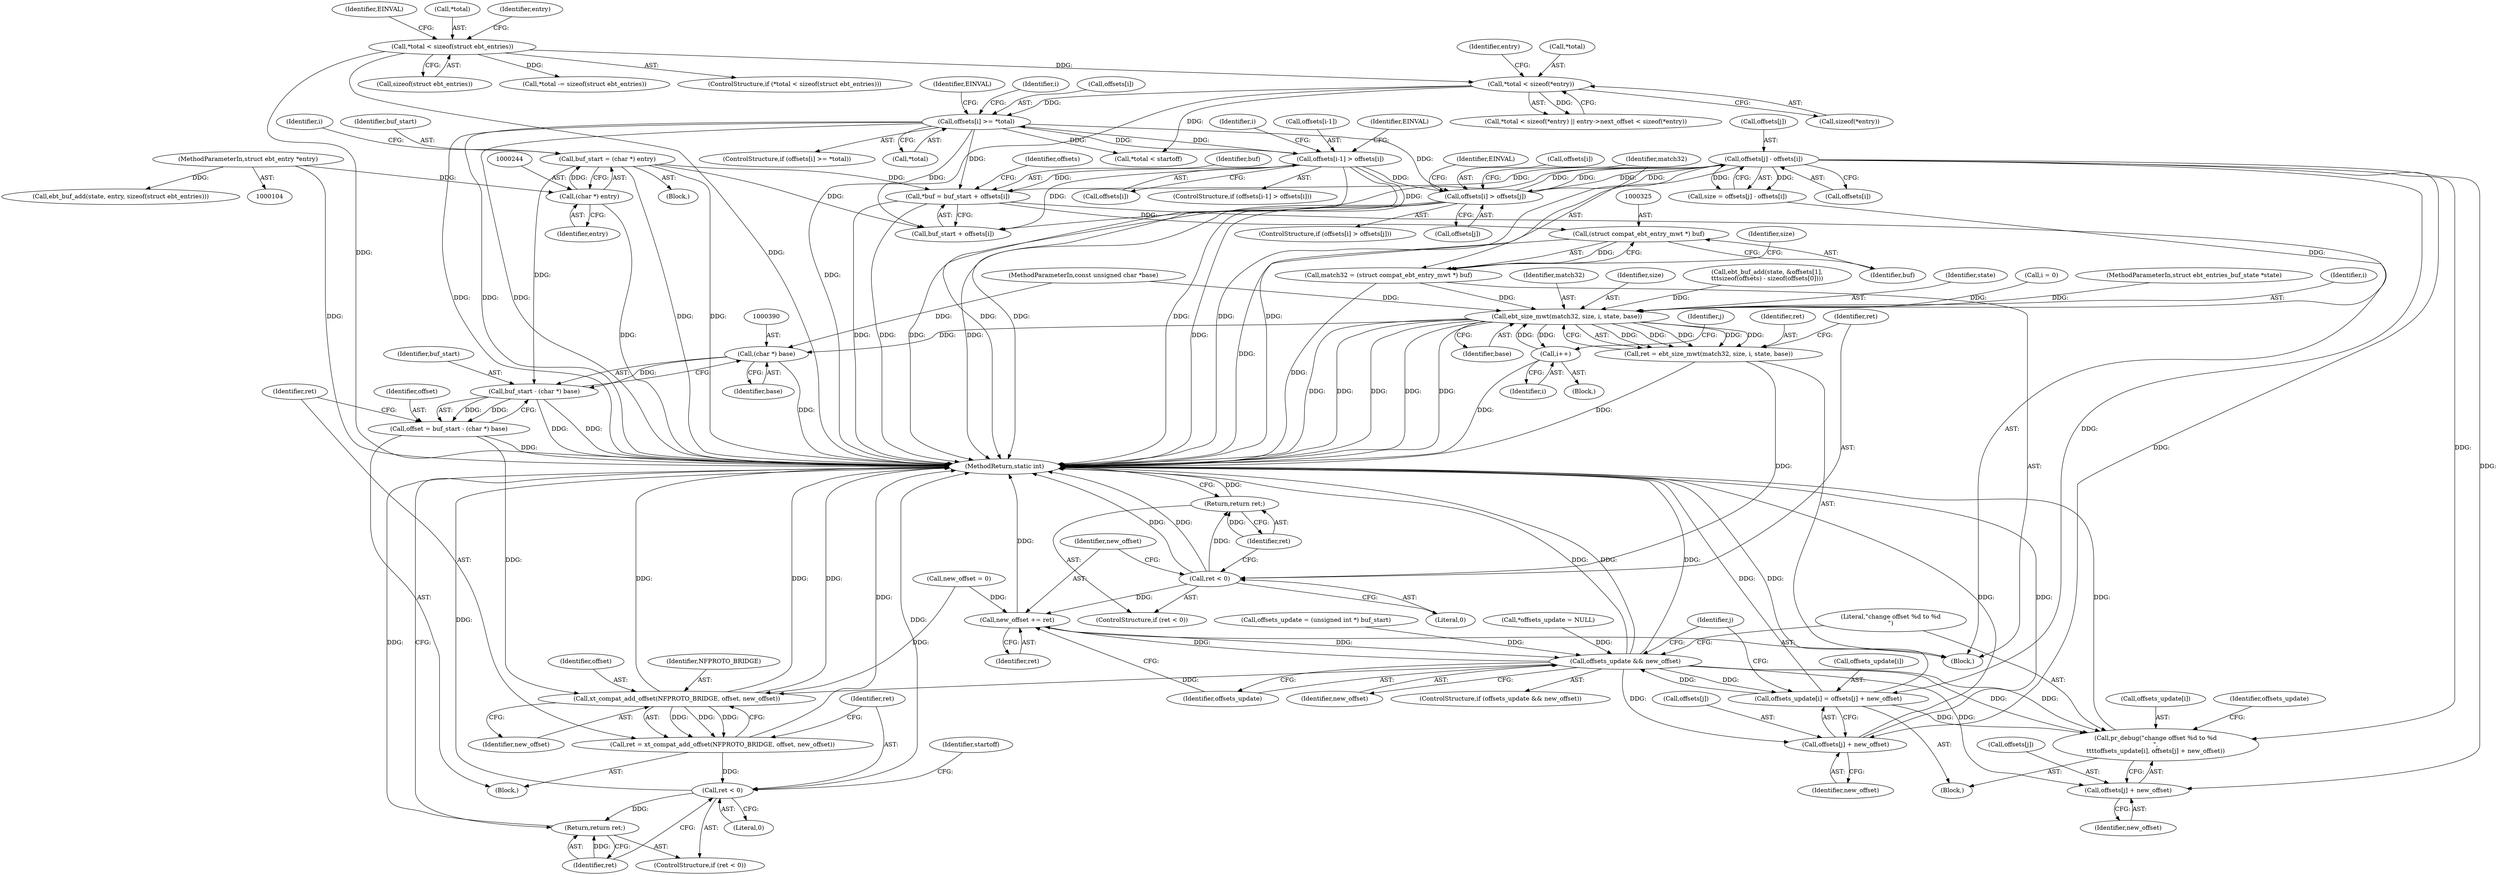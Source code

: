 digraph "0_linux_b71812168571fa55e44cdd0254471331b9c4c4c6_0@integer" {
"1000304" [label="(Call,*buf = buf_start + offsets[i])"];
"1000241" [label="(Call,buf_start = (char *) entry)"];
"1000243" [label="(Call,(char *) entry)"];
"1000105" [label="(MethodParameterIn,struct ebt_entry *entry)"];
"1000329" [label="(Call,offsets[j] - offsets[i])"];
"1000312" [label="(Call,offsets[i] > offsets[j])"];
"1000257" [label="(Call,offsets[i] >= *total)"];
"1000272" [label="(Call,offsets[i-1] > offsets[i])"];
"1000152" [label="(Call,*total < sizeof(*entry))"];
"1000125" [label="(Call,*total < sizeof(struct ebt_entries))"];
"1000324" [label="(Call,(struct compat_ebt_entry_mwt *) buf)"];
"1000322" [label="(Call,match32 = (struct compat_ebt_entry_mwt *) buf)"];
"1000338" [label="(Call,ebt_size_mwt(match32, size, i, state, base))"];
"1000298" [label="(Call,i++)"];
"1000336" [label="(Call,ret = ebt_size_mwt(match32, size, i, state, base))"];
"1000345" [label="(Call,ret < 0)"];
"1000348" [label="(Return,return ret;)"];
"1000350" [label="(Call,new_offset += ret)"];
"1000354" [label="(Call,offsets_update && new_offset)"];
"1000358" [label="(Call,pr_debug(\"change offset %d to %d\n\",\n\t\t\t\toffsets_update[i], offsets[j] + new_offset))"];
"1000363" [label="(Call,offsets[j] + new_offset)"];
"1000368" [label="(Call,offsets_update[i] = offsets[j] + new_offset)"];
"1000372" [label="(Call,offsets[j] + new_offset)"];
"1000394" [label="(Call,xt_compat_add_offset(NFPROTO_BRIDGE, offset, new_offset))"];
"1000392" [label="(Call,ret = xt_compat_add_offset(NFPROTO_BRIDGE, offset, new_offset))"];
"1000399" [label="(Call,ret < 0)"];
"1000402" [label="(Return,return ret;)"];
"1000389" [label="(Call,(char *) base)"];
"1000387" [label="(Call,buf_start - (char *) base)"];
"1000385" [label="(Call,offset = buf_start - (char *) base)"];
"1000345" [label="(Call,ret < 0)"];
"1000340" [label="(Identifier,size)"];
"1000132" [label="(Identifier,EINVAL)"];
"1000105" [label="(MethodParameterIn,struct ebt_entry *entry)"];
"1000268" [label="(Identifier,i)"];
"1000248" [label="(Identifier,i)"];
"1000314" [label="(Identifier,offsets)"];
"1000242" [label="(Identifier,buf_start)"];
"1000271" [label="(ControlStructure,if (offsets[i-1] > offsets[i]))"];
"1000351" [label="(Identifier,new_offset)"];
"1000215" [label="(Call,offsets_update = (unsigned int *) buf_start)"];
"1000388" [label="(Identifier,buf_start)"];
"1000397" [label="(Identifier,new_offset)"];
"1000355" [label="(Identifier,offsets_update)"];
"1000403" [label="(Identifier,ret)"];
"1000311" [label="(ControlStructure,if (offsets[i] > offsets[j]))"];
"1000321" [label="(Identifier,EINVAL)"];
"1000256" [label="(ControlStructure,if (offsets[i] >= *total))"];
"1000152" [label="(Call,*total < sizeof(*entry))"];
"1000368" [label="(Call,offsets_update[i] = offsets[j] + new_offset)"];
"1000387" [label="(Call,buf_start - (char *) base)"];
"1000243" [label="(Call,(char *) entry)"];
"1000316" [label="(Call,offsets[j])"];
"1000367" [label="(Identifier,new_offset)"];
"1000222" [label="(Call,ebt_buf_add(state, &offsets[1],\n\t\t\tsizeof(offsets) - sizeof(offsets[0])))"];
"1000342" [label="(Identifier,state)"];
"1000126" [label="(Call,*total)"];
"1000151" [label="(Call,*total < sizeof(*entry) || entry->next_offset < sizeof(*entry))"];
"1000313" [label="(Call,offsets[i])"];
"1000360" [label="(Call,offsets_update[i])"];
"1000372" [label="(Call,offsets[j] + new_offset)"];
"1000326" [label="(Identifier,buf)"];
"1000145" [label="(Call,ebt_buf_add(state, entry, sizeof(struct ebt_entries)))"];
"1000106" [label="(MethodParameterIn,const unsigned char *base)"];
"1000359" [label="(Literal,\"change offset %d to %d\n\")"];
"1000401" [label="(Literal,0)"];
"1000357" [label="(Block,)"];
"1000356" [label="(Identifier,new_offset)"];
"1000304" [label="(Call,*buf = buf_start + offsets[i])"];
"1000286" [label="(Call,i = 0)"];
"1000273" [label="(Call,offsets[i-1])"];
"1000312" [label="(Call,offsets[i] > offsets[j])"];
"1000370" [label="(Identifier,offsets_update)"];
"1000139" [label="(Call,*total -= sizeof(struct ebt_entries))"];
"1000338" [label="(Call,ebt_size_mwt(match32, size, i, state, base))"];
"1000392" [label="(Call,ret = xt_compat_add_offset(NFPROTO_BRIDGE, offset, new_offset))"];
"1000155" [label="(Call,sizeof(*entry))"];
"1000108" [label="(MethodParameterIn,struct ebt_entries_buf_state *state)"];
"1000350" [label="(Call,new_offset += ret)"];
"1000297" [label="(Identifier,j)"];
"1000328" [label="(Identifier,size)"];
"1000125" [label="(Call,*total < sizeof(struct ebt_entries))"];
"1000396" [label="(Identifier,offset)"];
"1000327" [label="(Call,size = offsets[j] - offsets[i])"];
"1000295" [label="(Block,)"];
"1000278" [label="(Call,offsets[i])"];
"1000333" [label="(Call,offsets[i])"];
"1000383" [label="(Block,)"];
"1000153" [label="(Call,*total)"];
"1000343" [label="(Identifier,base)"];
"1000124" [label="(ControlStructure,if (*total < sizeof(struct ebt_entries)))"];
"1000305" [label="(Identifier,buf)"];
"1000363" [label="(Call,offsets[j] + new_offset)"];
"1000358" [label="(Call,pr_debug(\"change offset %d to %d\n\",\n\t\t\t\toffsets_update[i], offsets[j] + new_offset))"];
"1000245" [label="(Identifier,entry)"];
"1000324" [label="(Call,(struct compat_ebt_entry_mwt *) buf)"];
"1000376" [label="(Identifier,new_offset)"];
"1000261" [label="(Call,*total)"];
"1000353" [label="(ControlStructure,if (offsets_update && new_offset))"];
"1000136" [label="(Identifier,entry)"];
"1000369" [label="(Call,offsets_update[i])"];
"1000119" [label="(Call,*offsets_update = NULL)"];
"1000426" [label="(MethodReturn,static int)"];
"1000405" [label="(Identifier,startoff)"];
"1000398" [label="(ControlStructure,if (ret < 0))"];
"1000348" [label="(Return,return ret;)"];
"1000272" [label="(Call,offsets[i-1] > offsets[i])"];
"1000341" [label="(Identifier,i)"];
"1000300" [label="(Block,)"];
"1000339" [label="(Identifier,match32)"];
"1000389" [label="(Call,(char *) base)"];
"1000293" [label="(Identifier,j)"];
"1000128" [label="(Call,sizeof(struct ebt_entries))"];
"1000258" [label="(Call,offsets[i])"];
"1000306" [label="(Call,buf_start + offsets[i])"];
"1000283" [label="(Identifier,EINVAL)"];
"1000160" [label="(Identifier,entry)"];
"1000241" [label="(Call,buf_start = (char *) entry)"];
"1000346" [label="(Identifier,ret)"];
"1000322" [label="(Call,match32 = (struct compat_ebt_entry_mwt *) buf)"];
"1000349" [label="(Identifier,ret)"];
"1000413" [label="(Call,*total < startoff)"];
"1000330" [label="(Call,offsets[j])"];
"1000354" [label="(Call,offsets_update && new_offset)"];
"1000394" [label="(Call,xt_compat_add_offset(NFPROTO_BRIDGE, offset, new_offset))"];
"1000393" [label="(Identifier,ret)"];
"1000329" [label="(Call,offsets[j] - offsets[i])"];
"1000114" [label="(Call,new_offset = 0)"];
"1000352" [label="(Identifier,ret)"];
"1000373" [label="(Call,offsets[j])"];
"1000336" [label="(Call,ret = ebt_size_mwt(match32, size, i, state, base))"];
"1000402" [label="(Return,return ret;)"];
"1000399" [label="(Call,ret < 0)"];
"1000299" [label="(Identifier,i)"];
"1000298" [label="(Call,i++)"];
"1000265" [label="(Identifier,EINVAL)"];
"1000395" [label="(Identifier,NFPROTO_BRIDGE)"];
"1000386" [label="(Identifier,offset)"];
"1000323" [label="(Identifier,match32)"];
"1000391" [label="(Identifier,base)"];
"1000337" [label="(Identifier,ret)"];
"1000344" [label="(ControlStructure,if (ret < 0))"];
"1000109" [label="(Block,)"];
"1000347" [label="(Literal,0)"];
"1000257" [label="(Call,offsets[i] >= *total)"];
"1000254" [label="(Identifier,i)"];
"1000385" [label="(Call,offset = buf_start - (char *) base)"];
"1000400" [label="(Identifier,ret)"];
"1000364" [label="(Call,offsets[j])"];
"1000304" -> "1000300"  [label="AST: "];
"1000304" -> "1000306"  [label="CFG: "];
"1000305" -> "1000304"  [label="AST: "];
"1000306" -> "1000304"  [label="AST: "];
"1000314" -> "1000304"  [label="CFG: "];
"1000304" -> "1000426"  [label="DDG: "];
"1000304" -> "1000426"  [label="DDG: "];
"1000241" -> "1000304"  [label="DDG: "];
"1000329" -> "1000304"  [label="DDG: "];
"1000257" -> "1000304"  [label="DDG: "];
"1000272" -> "1000304"  [label="DDG: "];
"1000304" -> "1000324"  [label="DDG: "];
"1000241" -> "1000109"  [label="AST: "];
"1000241" -> "1000243"  [label="CFG: "];
"1000242" -> "1000241"  [label="AST: "];
"1000243" -> "1000241"  [label="AST: "];
"1000248" -> "1000241"  [label="CFG: "];
"1000241" -> "1000426"  [label="DDG: "];
"1000241" -> "1000426"  [label="DDG: "];
"1000243" -> "1000241"  [label="DDG: "];
"1000241" -> "1000306"  [label="DDG: "];
"1000241" -> "1000387"  [label="DDG: "];
"1000243" -> "1000245"  [label="CFG: "];
"1000244" -> "1000243"  [label="AST: "];
"1000245" -> "1000243"  [label="AST: "];
"1000243" -> "1000426"  [label="DDG: "];
"1000105" -> "1000243"  [label="DDG: "];
"1000105" -> "1000104"  [label="AST: "];
"1000105" -> "1000426"  [label="DDG: "];
"1000105" -> "1000145"  [label="DDG: "];
"1000329" -> "1000327"  [label="AST: "];
"1000329" -> "1000333"  [label="CFG: "];
"1000330" -> "1000329"  [label="AST: "];
"1000333" -> "1000329"  [label="AST: "];
"1000327" -> "1000329"  [label="CFG: "];
"1000329" -> "1000426"  [label="DDG: "];
"1000329" -> "1000426"  [label="DDG: "];
"1000329" -> "1000306"  [label="DDG: "];
"1000329" -> "1000312"  [label="DDG: "];
"1000329" -> "1000312"  [label="DDG: "];
"1000329" -> "1000327"  [label="DDG: "];
"1000329" -> "1000327"  [label="DDG: "];
"1000312" -> "1000329"  [label="DDG: "];
"1000312" -> "1000329"  [label="DDG: "];
"1000329" -> "1000358"  [label="DDG: "];
"1000329" -> "1000363"  [label="DDG: "];
"1000329" -> "1000368"  [label="DDG: "];
"1000329" -> "1000372"  [label="DDG: "];
"1000312" -> "1000311"  [label="AST: "];
"1000312" -> "1000316"  [label="CFG: "];
"1000313" -> "1000312"  [label="AST: "];
"1000316" -> "1000312"  [label="AST: "];
"1000321" -> "1000312"  [label="CFG: "];
"1000323" -> "1000312"  [label="CFG: "];
"1000312" -> "1000426"  [label="DDG: "];
"1000312" -> "1000426"  [label="DDG: "];
"1000312" -> "1000426"  [label="DDG: "];
"1000257" -> "1000312"  [label="DDG: "];
"1000272" -> "1000312"  [label="DDG: "];
"1000257" -> "1000256"  [label="AST: "];
"1000257" -> "1000261"  [label="CFG: "];
"1000258" -> "1000257"  [label="AST: "];
"1000261" -> "1000257"  [label="AST: "];
"1000265" -> "1000257"  [label="CFG: "];
"1000268" -> "1000257"  [label="CFG: "];
"1000257" -> "1000426"  [label="DDG: "];
"1000257" -> "1000426"  [label="DDG: "];
"1000257" -> "1000426"  [label="DDG: "];
"1000272" -> "1000257"  [label="DDG: "];
"1000152" -> "1000257"  [label="DDG: "];
"1000257" -> "1000272"  [label="DDG: "];
"1000257" -> "1000306"  [label="DDG: "];
"1000257" -> "1000413"  [label="DDG: "];
"1000272" -> "1000271"  [label="AST: "];
"1000272" -> "1000278"  [label="CFG: "];
"1000273" -> "1000272"  [label="AST: "];
"1000278" -> "1000272"  [label="AST: "];
"1000283" -> "1000272"  [label="CFG: "];
"1000254" -> "1000272"  [label="CFG: "];
"1000272" -> "1000426"  [label="DDG: "];
"1000272" -> "1000426"  [label="DDG: "];
"1000272" -> "1000426"  [label="DDG: "];
"1000272" -> "1000306"  [label="DDG: "];
"1000152" -> "1000151"  [label="AST: "];
"1000152" -> "1000155"  [label="CFG: "];
"1000153" -> "1000152"  [label="AST: "];
"1000155" -> "1000152"  [label="AST: "];
"1000160" -> "1000152"  [label="CFG: "];
"1000151" -> "1000152"  [label="CFG: "];
"1000152" -> "1000426"  [label="DDG: "];
"1000152" -> "1000151"  [label="DDG: "];
"1000125" -> "1000152"  [label="DDG: "];
"1000152" -> "1000413"  [label="DDG: "];
"1000125" -> "1000124"  [label="AST: "];
"1000125" -> "1000128"  [label="CFG: "];
"1000126" -> "1000125"  [label="AST: "];
"1000128" -> "1000125"  [label="AST: "];
"1000132" -> "1000125"  [label="CFG: "];
"1000136" -> "1000125"  [label="CFG: "];
"1000125" -> "1000426"  [label="DDG: "];
"1000125" -> "1000426"  [label="DDG: "];
"1000125" -> "1000139"  [label="DDG: "];
"1000324" -> "1000322"  [label="AST: "];
"1000324" -> "1000326"  [label="CFG: "];
"1000325" -> "1000324"  [label="AST: "];
"1000326" -> "1000324"  [label="AST: "];
"1000322" -> "1000324"  [label="CFG: "];
"1000324" -> "1000426"  [label="DDG: "];
"1000324" -> "1000322"  [label="DDG: "];
"1000322" -> "1000300"  [label="AST: "];
"1000323" -> "1000322"  [label="AST: "];
"1000328" -> "1000322"  [label="CFG: "];
"1000322" -> "1000426"  [label="DDG: "];
"1000322" -> "1000338"  [label="DDG: "];
"1000338" -> "1000336"  [label="AST: "];
"1000338" -> "1000343"  [label="CFG: "];
"1000339" -> "1000338"  [label="AST: "];
"1000340" -> "1000338"  [label="AST: "];
"1000341" -> "1000338"  [label="AST: "];
"1000342" -> "1000338"  [label="AST: "];
"1000343" -> "1000338"  [label="AST: "];
"1000336" -> "1000338"  [label="CFG: "];
"1000338" -> "1000426"  [label="DDG: "];
"1000338" -> "1000426"  [label="DDG: "];
"1000338" -> "1000426"  [label="DDG: "];
"1000338" -> "1000426"  [label="DDG: "];
"1000338" -> "1000426"  [label="DDG: "];
"1000338" -> "1000298"  [label="DDG: "];
"1000338" -> "1000336"  [label="DDG: "];
"1000338" -> "1000336"  [label="DDG: "];
"1000338" -> "1000336"  [label="DDG: "];
"1000338" -> "1000336"  [label="DDG: "];
"1000338" -> "1000336"  [label="DDG: "];
"1000327" -> "1000338"  [label="DDG: "];
"1000286" -> "1000338"  [label="DDG: "];
"1000298" -> "1000338"  [label="DDG: "];
"1000222" -> "1000338"  [label="DDG: "];
"1000108" -> "1000338"  [label="DDG: "];
"1000106" -> "1000338"  [label="DDG: "];
"1000338" -> "1000389"  [label="DDG: "];
"1000298" -> "1000295"  [label="AST: "];
"1000298" -> "1000299"  [label="CFG: "];
"1000299" -> "1000298"  [label="AST: "];
"1000293" -> "1000298"  [label="CFG: "];
"1000298" -> "1000426"  [label="DDG: "];
"1000336" -> "1000300"  [label="AST: "];
"1000337" -> "1000336"  [label="AST: "];
"1000346" -> "1000336"  [label="CFG: "];
"1000336" -> "1000426"  [label="DDG: "];
"1000336" -> "1000345"  [label="DDG: "];
"1000345" -> "1000344"  [label="AST: "];
"1000345" -> "1000347"  [label="CFG: "];
"1000346" -> "1000345"  [label="AST: "];
"1000347" -> "1000345"  [label="AST: "];
"1000349" -> "1000345"  [label="CFG: "];
"1000351" -> "1000345"  [label="CFG: "];
"1000345" -> "1000426"  [label="DDG: "];
"1000345" -> "1000426"  [label="DDG: "];
"1000345" -> "1000348"  [label="DDG: "];
"1000345" -> "1000350"  [label="DDG: "];
"1000348" -> "1000344"  [label="AST: "];
"1000348" -> "1000349"  [label="CFG: "];
"1000349" -> "1000348"  [label="AST: "];
"1000426" -> "1000348"  [label="CFG: "];
"1000348" -> "1000426"  [label="DDG: "];
"1000349" -> "1000348"  [label="DDG: "];
"1000350" -> "1000300"  [label="AST: "];
"1000350" -> "1000352"  [label="CFG: "];
"1000351" -> "1000350"  [label="AST: "];
"1000352" -> "1000350"  [label="AST: "];
"1000355" -> "1000350"  [label="CFG: "];
"1000350" -> "1000426"  [label="DDG: "];
"1000354" -> "1000350"  [label="DDG: "];
"1000114" -> "1000350"  [label="DDG: "];
"1000350" -> "1000354"  [label="DDG: "];
"1000354" -> "1000353"  [label="AST: "];
"1000354" -> "1000355"  [label="CFG: "];
"1000354" -> "1000356"  [label="CFG: "];
"1000355" -> "1000354"  [label="AST: "];
"1000356" -> "1000354"  [label="AST: "];
"1000359" -> "1000354"  [label="CFG: "];
"1000297" -> "1000354"  [label="CFG: "];
"1000354" -> "1000426"  [label="DDG: "];
"1000354" -> "1000426"  [label="DDG: "];
"1000354" -> "1000426"  [label="DDG: "];
"1000368" -> "1000354"  [label="DDG: "];
"1000215" -> "1000354"  [label="DDG: "];
"1000119" -> "1000354"  [label="DDG: "];
"1000354" -> "1000358"  [label="DDG: "];
"1000354" -> "1000358"  [label="DDG: "];
"1000354" -> "1000363"  [label="DDG: "];
"1000354" -> "1000368"  [label="DDG: "];
"1000354" -> "1000372"  [label="DDG: "];
"1000354" -> "1000394"  [label="DDG: "];
"1000358" -> "1000357"  [label="AST: "];
"1000358" -> "1000363"  [label="CFG: "];
"1000359" -> "1000358"  [label="AST: "];
"1000360" -> "1000358"  [label="AST: "];
"1000363" -> "1000358"  [label="AST: "];
"1000370" -> "1000358"  [label="CFG: "];
"1000358" -> "1000426"  [label="DDG: "];
"1000368" -> "1000358"  [label="DDG: "];
"1000363" -> "1000367"  [label="CFG: "];
"1000364" -> "1000363"  [label="AST: "];
"1000367" -> "1000363"  [label="AST: "];
"1000368" -> "1000357"  [label="AST: "];
"1000368" -> "1000372"  [label="CFG: "];
"1000369" -> "1000368"  [label="AST: "];
"1000372" -> "1000368"  [label="AST: "];
"1000297" -> "1000368"  [label="CFG: "];
"1000368" -> "1000426"  [label="DDG: "];
"1000368" -> "1000426"  [label="DDG: "];
"1000372" -> "1000376"  [label="CFG: "];
"1000373" -> "1000372"  [label="AST: "];
"1000376" -> "1000372"  [label="AST: "];
"1000372" -> "1000426"  [label="DDG: "];
"1000372" -> "1000426"  [label="DDG: "];
"1000394" -> "1000392"  [label="AST: "];
"1000394" -> "1000397"  [label="CFG: "];
"1000395" -> "1000394"  [label="AST: "];
"1000396" -> "1000394"  [label="AST: "];
"1000397" -> "1000394"  [label="AST: "];
"1000392" -> "1000394"  [label="CFG: "];
"1000394" -> "1000426"  [label="DDG: "];
"1000394" -> "1000426"  [label="DDG: "];
"1000394" -> "1000426"  [label="DDG: "];
"1000394" -> "1000392"  [label="DDG: "];
"1000394" -> "1000392"  [label="DDG: "];
"1000394" -> "1000392"  [label="DDG: "];
"1000385" -> "1000394"  [label="DDG: "];
"1000114" -> "1000394"  [label="DDG: "];
"1000392" -> "1000383"  [label="AST: "];
"1000393" -> "1000392"  [label="AST: "];
"1000400" -> "1000392"  [label="CFG: "];
"1000392" -> "1000426"  [label="DDG: "];
"1000392" -> "1000399"  [label="DDG: "];
"1000399" -> "1000398"  [label="AST: "];
"1000399" -> "1000401"  [label="CFG: "];
"1000400" -> "1000399"  [label="AST: "];
"1000401" -> "1000399"  [label="AST: "];
"1000403" -> "1000399"  [label="CFG: "];
"1000405" -> "1000399"  [label="CFG: "];
"1000399" -> "1000426"  [label="DDG: "];
"1000399" -> "1000426"  [label="DDG: "];
"1000399" -> "1000402"  [label="DDG: "];
"1000402" -> "1000398"  [label="AST: "];
"1000402" -> "1000403"  [label="CFG: "];
"1000403" -> "1000402"  [label="AST: "];
"1000426" -> "1000402"  [label="CFG: "];
"1000402" -> "1000426"  [label="DDG: "];
"1000403" -> "1000402"  [label="DDG: "];
"1000389" -> "1000387"  [label="AST: "];
"1000389" -> "1000391"  [label="CFG: "];
"1000390" -> "1000389"  [label="AST: "];
"1000391" -> "1000389"  [label="AST: "];
"1000387" -> "1000389"  [label="CFG: "];
"1000389" -> "1000426"  [label="DDG: "];
"1000389" -> "1000387"  [label="DDG: "];
"1000106" -> "1000389"  [label="DDG: "];
"1000387" -> "1000385"  [label="AST: "];
"1000388" -> "1000387"  [label="AST: "];
"1000385" -> "1000387"  [label="CFG: "];
"1000387" -> "1000426"  [label="DDG: "];
"1000387" -> "1000426"  [label="DDG: "];
"1000387" -> "1000385"  [label="DDG: "];
"1000387" -> "1000385"  [label="DDG: "];
"1000385" -> "1000383"  [label="AST: "];
"1000386" -> "1000385"  [label="AST: "];
"1000393" -> "1000385"  [label="CFG: "];
"1000385" -> "1000426"  [label="DDG: "];
}

